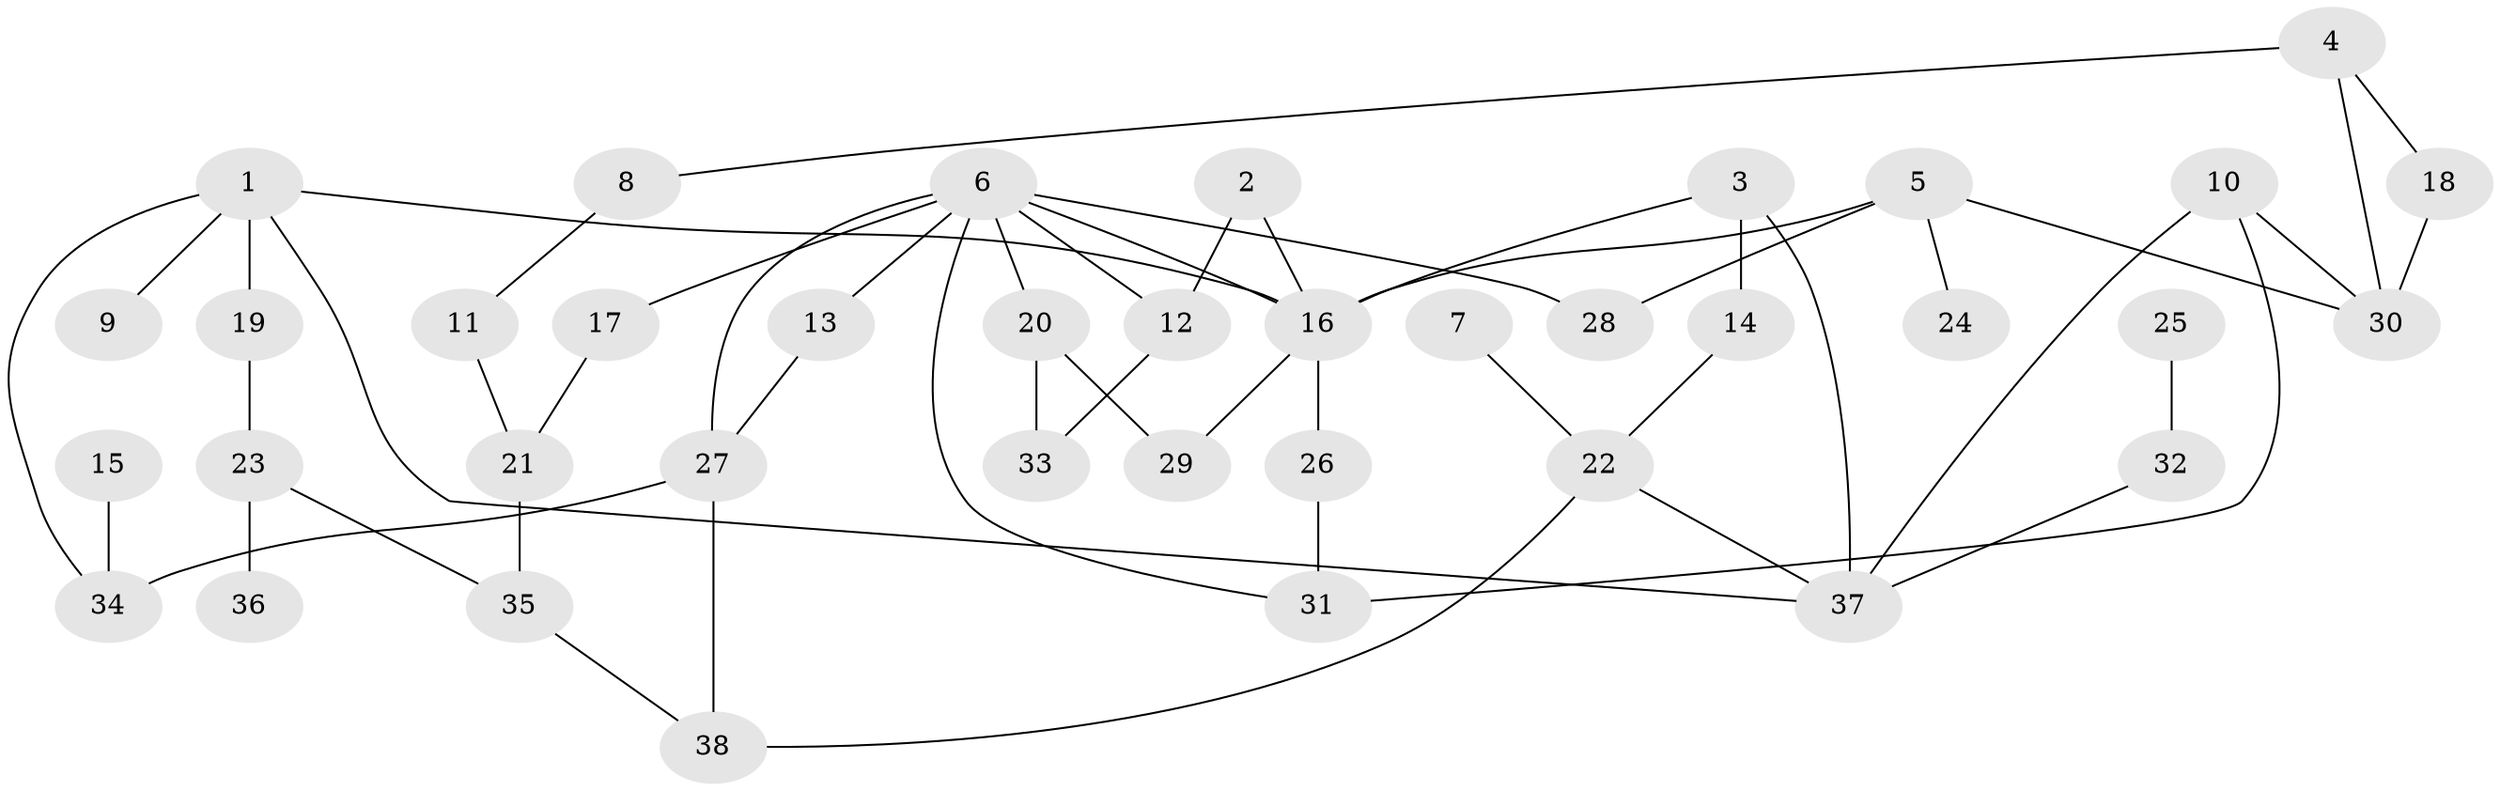 // original degree distribution, {8: 0.013333333333333334, 5: 0.02666666666666667, 4: 0.12, 3: 0.22666666666666666, 6: 0.02666666666666667, 1: 0.3333333333333333, 2: 0.25333333333333335}
// Generated by graph-tools (version 1.1) at 2025/01/03/09/25 03:01:11]
// undirected, 38 vertices, 53 edges
graph export_dot {
graph [start="1"]
  node [color=gray90,style=filled];
  1;
  2;
  3;
  4;
  5;
  6;
  7;
  8;
  9;
  10;
  11;
  12;
  13;
  14;
  15;
  16;
  17;
  18;
  19;
  20;
  21;
  22;
  23;
  24;
  25;
  26;
  27;
  28;
  29;
  30;
  31;
  32;
  33;
  34;
  35;
  36;
  37;
  38;
  1 -- 9 [weight=1.0];
  1 -- 16 [weight=1.0];
  1 -- 19 [weight=1.0];
  1 -- 34 [weight=1.0];
  1 -- 37 [weight=1.0];
  2 -- 12 [weight=1.0];
  2 -- 16 [weight=1.0];
  3 -- 14 [weight=1.0];
  3 -- 16 [weight=1.0];
  3 -- 37 [weight=1.0];
  4 -- 8 [weight=1.0];
  4 -- 18 [weight=1.0];
  4 -- 30 [weight=1.0];
  5 -- 16 [weight=1.0];
  5 -- 24 [weight=1.0];
  5 -- 28 [weight=1.0];
  5 -- 30 [weight=1.0];
  6 -- 12 [weight=1.0];
  6 -- 13 [weight=1.0];
  6 -- 16 [weight=1.0];
  6 -- 17 [weight=1.0];
  6 -- 20 [weight=1.0];
  6 -- 27 [weight=1.0];
  6 -- 28 [weight=1.0];
  6 -- 31 [weight=1.0];
  7 -- 22 [weight=1.0];
  8 -- 11 [weight=1.0];
  10 -- 30 [weight=1.0];
  10 -- 31 [weight=1.0];
  10 -- 37 [weight=1.0];
  11 -- 21 [weight=1.0];
  12 -- 33 [weight=1.0];
  13 -- 27 [weight=1.0];
  14 -- 22 [weight=1.0];
  15 -- 34 [weight=1.0];
  16 -- 26 [weight=1.0];
  16 -- 29 [weight=1.0];
  17 -- 21 [weight=1.0];
  18 -- 30 [weight=1.0];
  19 -- 23 [weight=1.0];
  20 -- 29 [weight=1.0];
  20 -- 33 [weight=1.0];
  21 -- 35 [weight=1.0];
  22 -- 37 [weight=1.0];
  22 -- 38 [weight=1.0];
  23 -- 35 [weight=1.0];
  23 -- 36 [weight=1.0];
  25 -- 32 [weight=1.0];
  26 -- 31 [weight=1.0];
  27 -- 34 [weight=1.0];
  27 -- 38 [weight=1.0];
  32 -- 37 [weight=1.0];
  35 -- 38 [weight=1.0];
}
